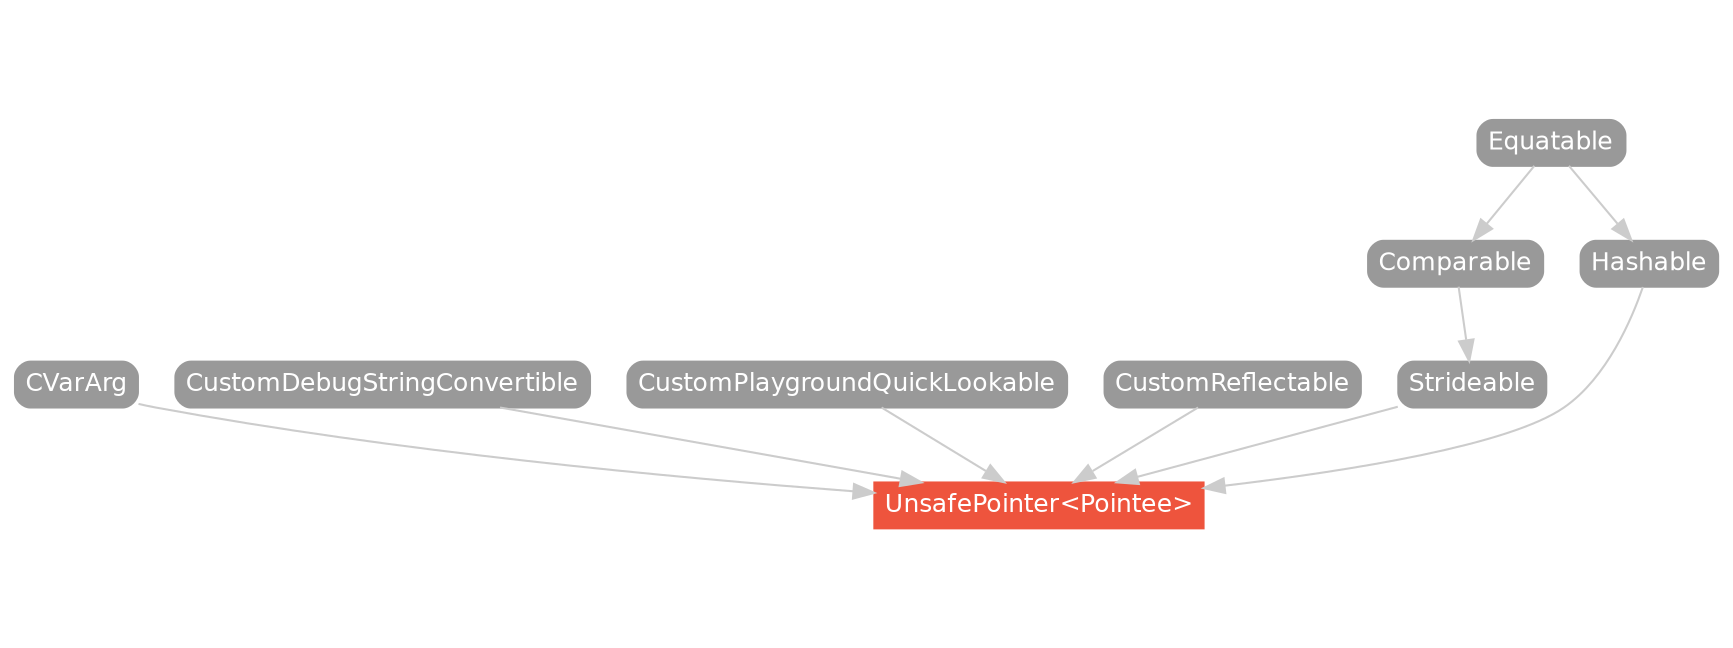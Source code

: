 strict digraph "UnsafePointer<Pointee> - Type Hierarchy - SwiftDoc.org" {
    pad="0.1,0.8"
    node [shape=box, style="filled,rounded", color="#999999", fillcolor="#999999", fontcolor=white, fontname=Helvetica, fontnames="Helvetica,sansserif", fontsize=12, margin="0.07,0.05", height="0.3"]
    edge [color="#cccccc"]
    "CVarArg" [URL="/protocol/CVarArg/hierarchy/"]
    "Comparable" [URL="/protocol/Comparable/hierarchy/"]
    "CustomDebugStringConvertible" [URL="/protocol/CustomDebugStringConvertible/hierarchy/"]
    "CustomPlaygroundQuickLookable" [URL="/protocol/CustomPlaygroundQuickLookable/hierarchy/"]
    "CustomReflectable" [URL="/protocol/CustomReflectable/hierarchy/"]
    "Equatable" [URL="/protocol/Equatable/hierarchy/"]
    "Hashable" [URL="/protocol/Hashable/hierarchy/"]
    "Strideable" [URL="/protocol/Strideable/hierarchy/"]
    "UnsafePointer<Pointee>" [URL="/type/UnsafePointer/", style="filled", fillcolor="#ee543d", color="#ee543d"]    "Hashable" -> "UnsafePointer<Pointee>"
    "Strideable" -> "UnsafePointer<Pointee>"
    "CustomDebugStringConvertible" -> "UnsafePointer<Pointee>"
    "CustomReflectable" -> "UnsafePointer<Pointee>"
    "CustomPlaygroundQuickLookable" -> "UnsafePointer<Pointee>"
    "CVarArg" -> "UnsafePointer<Pointee>"
    "Equatable" -> "Hashable"
    "Comparable" -> "Strideable"
    "Equatable" -> "Comparable"
    subgraph Types {
        rank = max; "UnsafePointer<Pointee>";
    }
}